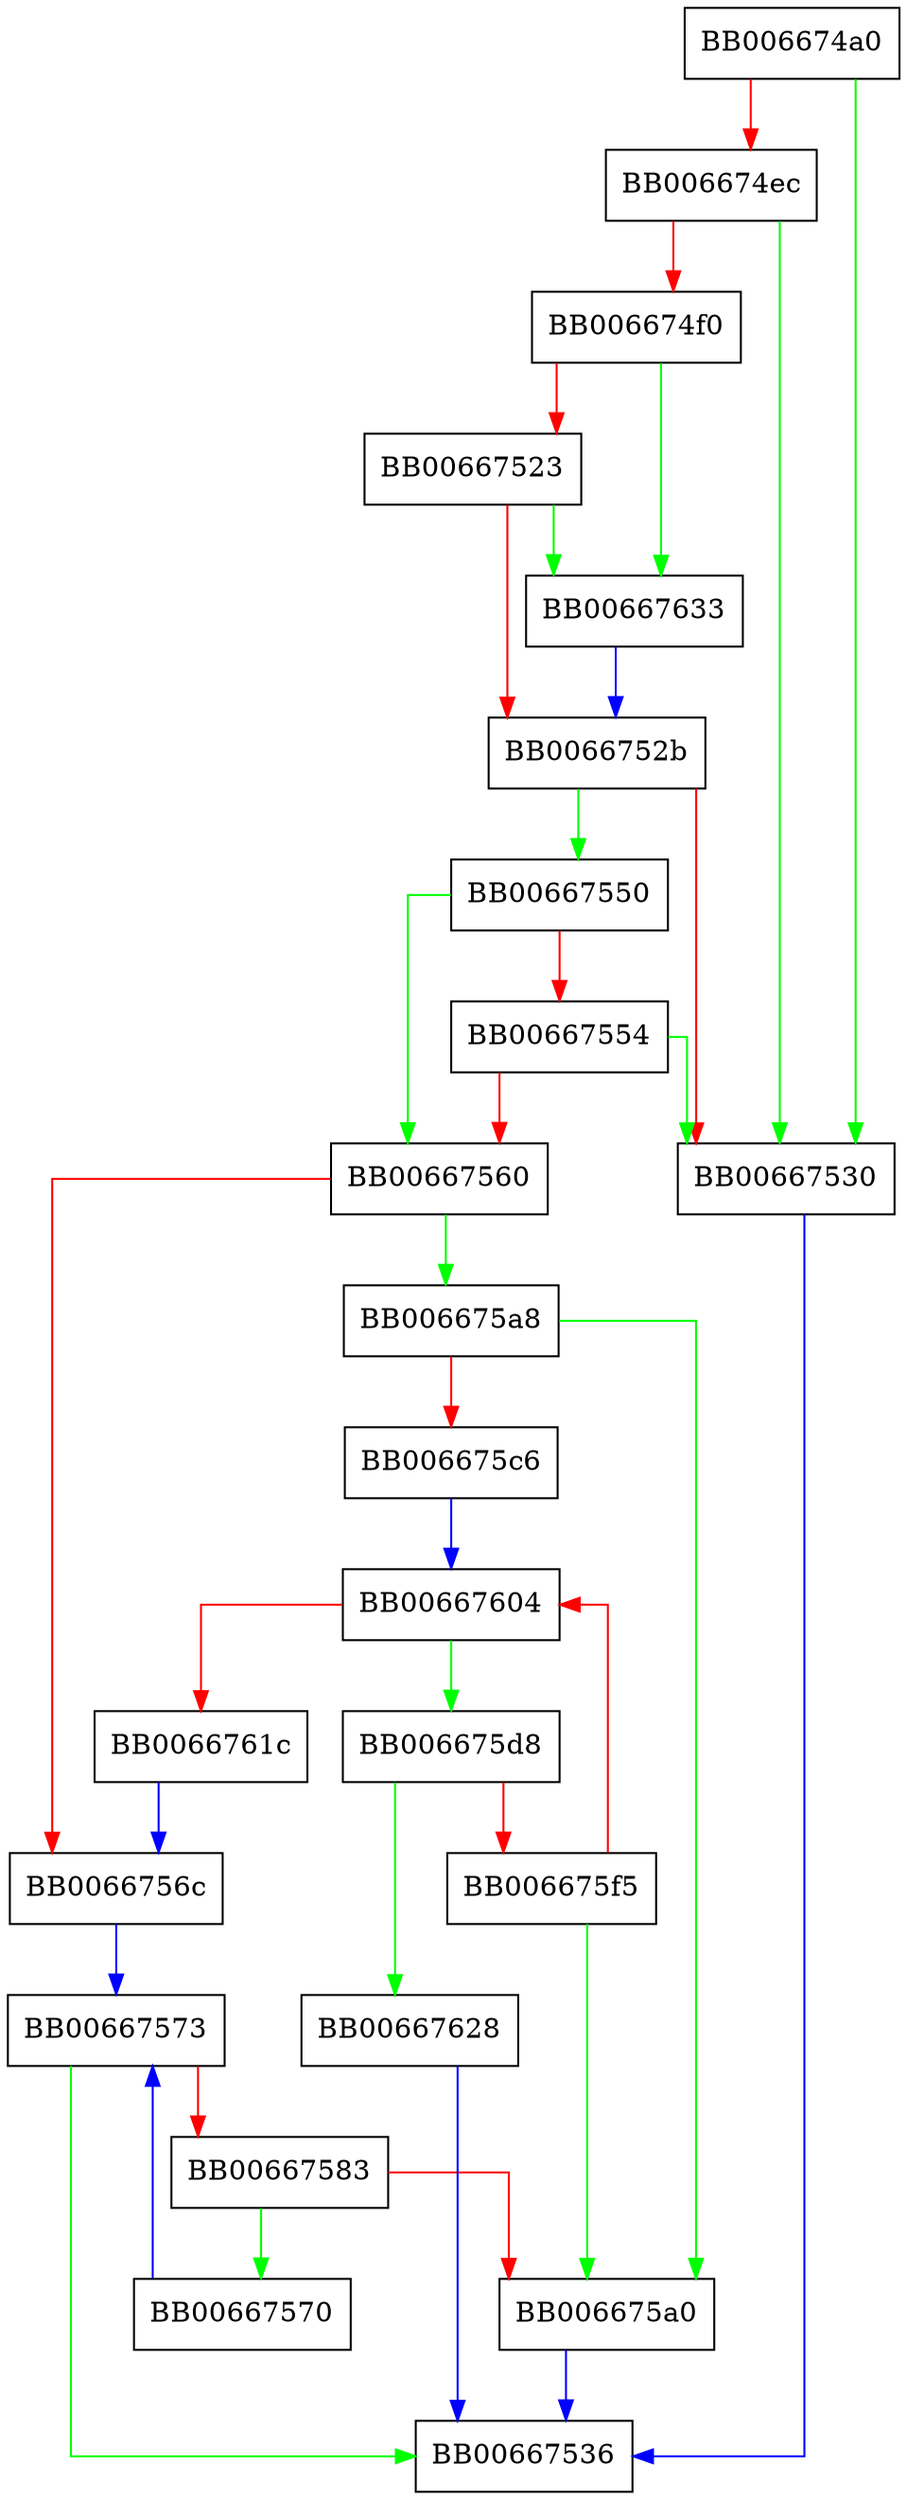 digraph NAME_CONSTRAINTS_check {
  node [shape="box"];
  graph [splines=ortho];
  BB006674a0 -> BB00667530 [color="green"];
  BB006674a0 -> BB006674ec [color="red"];
  BB006674ec -> BB00667530 [color="green"];
  BB006674ec -> BB006674f0 [color="red"];
  BB006674f0 -> BB00667633 [color="green"];
  BB006674f0 -> BB00667523 [color="red"];
  BB00667523 -> BB00667633 [color="green"];
  BB00667523 -> BB0066752b [color="red"];
  BB0066752b -> BB00667550 [color="green"];
  BB0066752b -> BB00667530 [color="red"];
  BB00667530 -> BB00667536 [color="blue"];
  BB00667550 -> BB00667560 [color="green"];
  BB00667550 -> BB00667554 [color="red"];
  BB00667554 -> BB00667530 [color="green"];
  BB00667554 -> BB00667560 [color="red"];
  BB00667560 -> BB006675a8 [color="green"];
  BB00667560 -> BB0066756c [color="red"];
  BB0066756c -> BB00667573 [color="blue"];
  BB00667570 -> BB00667573 [color="blue"];
  BB00667573 -> BB00667536 [color="green"];
  BB00667573 -> BB00667583 [color="red"];
  BB00667583 -> BB00667570 [color="green"];
  BB00667583 -> BB006675a0 [color="red"];
  BB006675a0 -> BB00667536 [color="blue"];
  BB006675a8 -> BB006675a0 [color="green"];
  BB006675a8 -> BB006675c6 [color="red"];
  BB006675c6 -> BB00667604 [color="blue"];
  BB006675d8 -> BB00667628 [color="green"];
  BB006675d8 -> BB006675f5 [color="red"];
  BB006675f5 -> BB006675a0 [color="green"];
  BB006675f5 -> BB00667604 [color="red"];
  BB00667604 -> BB006675d8 [color="green"];
  BB00667604 -> BB0066761c [color="red"];
  BB0066761c -> BB0066756c [color="blue"];
  BB00667628 -> BB00667536 [color="blue"];
  BB00667633 -> BB0066752b [color="blue"];
}